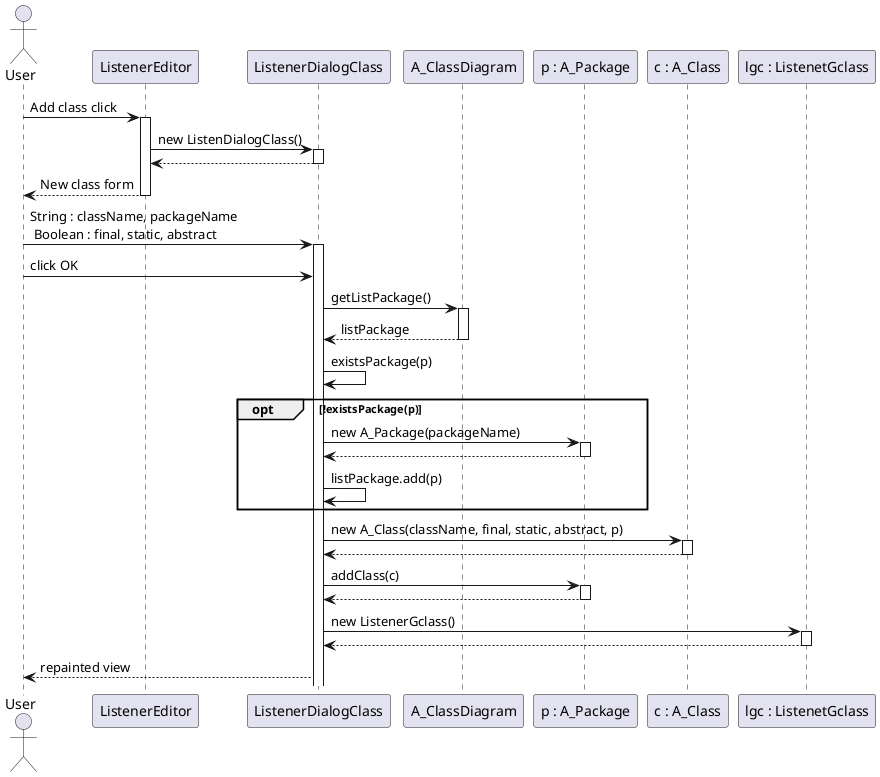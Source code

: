 @startuml

    actor User as u
    participant ListenerEditor as le
    participant ListenerDialogClass as ldc
    participant A_ClassDiagram as Cd
    participant "p : A_Package" as p
    participant "c : A_Class" as c
    participant "lgc : ListenetGclass" as lgc
        
	u -> le: Add class click
	activate le
        le -> ldc: new ListenDialogClass()
        activate ldc
        ldc --> le
        deactivate ldc
        le --> u: New class form 
        deactivate le

        u -> ldc: String : className, packageName\n Boolean : final, static, abstract
        activate ldc
        u -> ldc: click OK
	ldc -> Cd: getListPackage()
        activate Cd
	Cd --> ldc: listPackage
        deactivate Cd

        ldc -> ldc: existsPackage(p)

	opt !existsPackage(p)
            ldc -> p: new A_Package(packageName)
            activate p
            p --> ldc
            deactivate p

            ldc -> ldc: listPackage.add(p)
	end
        
	ldc -> c: new A_Class(className, final, static, abstract, p)
        activate c
        c --> ldc
	deactivate c

        ldc -> p: addClass(c)
        activate p
        p --> ldc
        deactivate p
        
        ldc -> lgc: new ListenerGclass()
        activate lgc
        lgc --> ldc
        deactivate lgc

        ldc --> u: repainted view
@enduml